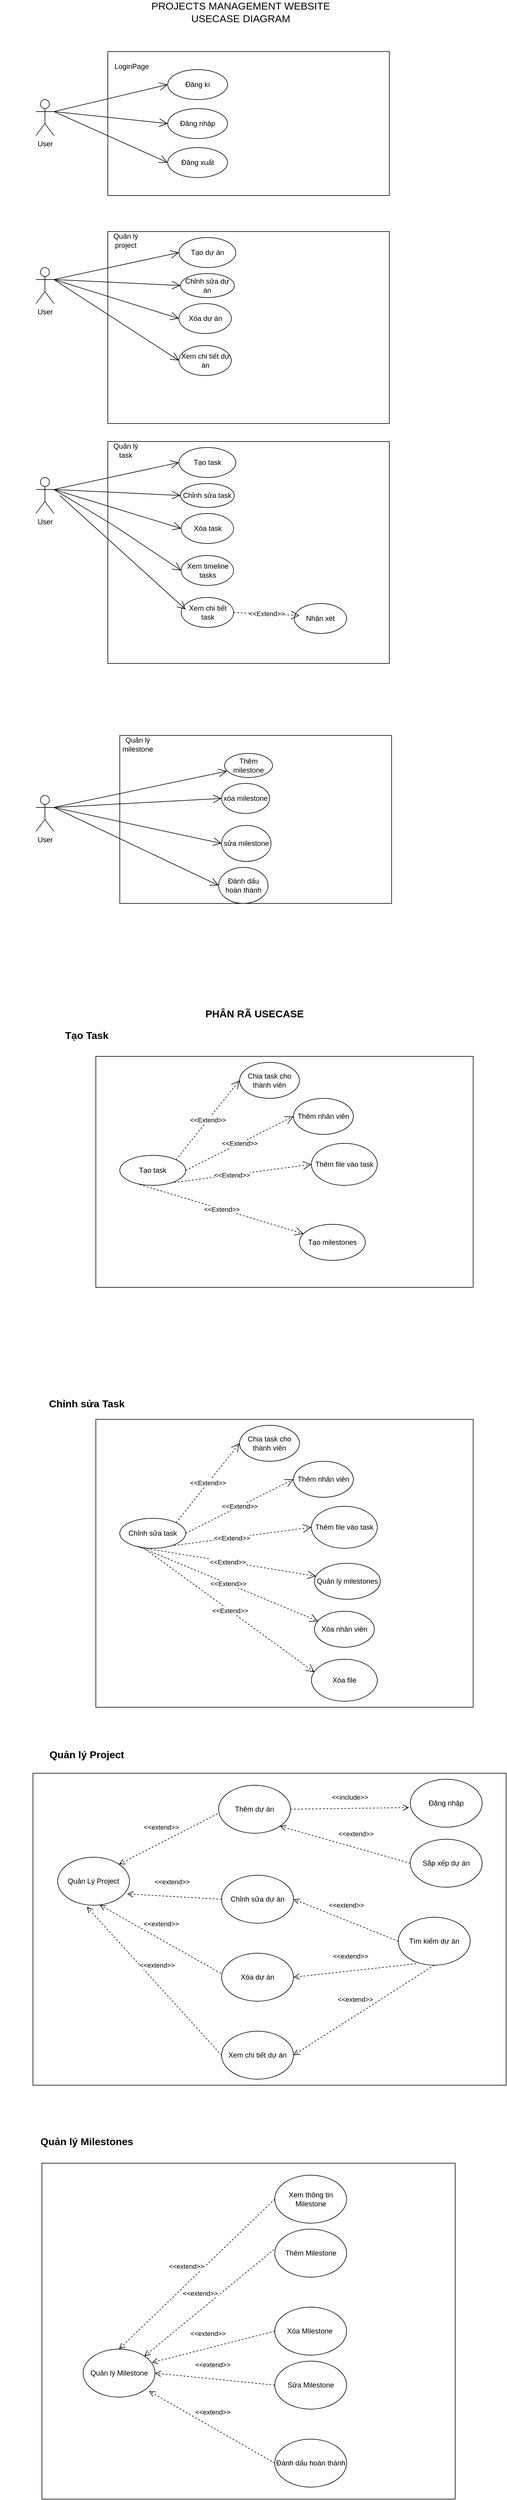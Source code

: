 <mxfile version="20.8.21" type="github">
  <diagram name="Trang-1" id="r42uPq_lxR6HUhc7CNXD">
    <mxGraphModel dx="1194" dy="3111" grid="1" gridSize="10" guides="1" tooltips="1" connect="1" arrows="1" fold="1" page="1" pageScale="1" pageWidth="827" pageHeight="1169" math="0" shadow="0">
      <root>
        <mxCell id="0" />
        <mxCell id="1" parent="0" />
        <mxCell id="wdoDGnzqQ3pz-jxtd77W-91" value="" style="rounded=0;whiteSpace=wrap;html=1;" vertex="1" parent="1">
          <mxGeometry x="90" y="1280" width="690" height="560" as="geometry" />
        </mxCell>
        <mxCell id="3knPD4Hbd1GsSMwaH2PE-27" value="" style="rounded=0;whiteSpace=wrap;html=1;" parent="1" vertex="1">
          <mxGeometry x="180" y="-565" width="630" height="385" as="geometry" />
        </mxCell>
        <mxCell id="3knPD4Hbd1GsSMwaH2PE-23" value="" style="rounded=0;whiteSpace=wrap;html=1;" parent="1" vertex="1">
          <mxGeometry x="200" y="-1940" width="470" height="320" as="geometry" />
        </mxCell>
        <mxCell id="3knPD4Hbd1GsSMwaH2PE-3" value="" style="rounded=0;whiteSpace=wrap;html=1;" parent="1" vertex="1">
          <mxGeometry x="200" y="-2240" width="470" height="240" as="geometry" />
        </mxCell>
        <mxCell id="3knPD4Hbd1GsSMwaH2PE-1" value="User" style="shape=umlActor;verticalLabelPosition=bottom;verticalAlign=top;html=1;outlineConnect=0;" parent="1" vertex="1">
          <mxGeometry x="80" y="-2160" width="30" height="60" as="geometry" />
        </mxCell>
        <mxCell id="3knPD4Hbd1GsSMwaH2PE-2" value="Đăng nhập" style="ellipse;whiteSpace=wrap;html=1;" parent="1" vertex="1">
          <mxGeometry x="300" y="-2145" width="100" height="50" as="geometry" />
        </mxCell>
        <mxCell id="3knPD4Hbd1GsSMwaH2PE-4" value="Đăng xuất" style="ellipse;whiteSpace=wrap;html=1;" parent="1" vertex="1">
          <mxGeometry x="300" y="-2080" width="100" height="50" as="geometry" />
        </mxCell>
        <mxCell id="3knPD4Hbd1GsSMwaH2PE-5" value="Chỉnh sửa dự án" style="ellipse;whiteSpace=wrap;html=1;" parent="1" vertex="1">
          <mxGeometry x="321.25" y="-1870" width="90" height="40" as="geometry" />
        </mxCell>
        <mxCell id="3knPD4Hbd1GsSMwaH2PE-6" value="Đăng kí" style="ellipse;whiteSpace=wrap;html=1;" parent="1" vertex="1">
          <mxGeometry x="300" y="-2210" width="100" height="50" as="geometry" />
        </mxCell>
        <mxCell id="3knPD4Hbd1GsSMwaH2PE-8" value="Tạo dự án" style="ellipse;whiteSpace=wrap;html=1;" parent="1" vertex="1">
          <mxGeometry x="318.75" y="-1930" width="95" height="50" as="geometry" />
        </mxCell>
        <mxCell id="3knPD4Hbd1GsSMwaH2PE-9" value="Xóa dự án" style="ellipse;whiteSpace=wrap;html=1;" parent="1" vertex="1">
          <mxGeometry x="318.75" y="-1820" width="87.5" height="50" as="geometry" />
        </mxCell>
        <mxCell id="3knPD4Hbd1GsSMwaH2PE-10" value="Xem chi tiết dự án" style="ellipse;whiteSpace=wrap;html=1;" parent="1" vertex="1">
          <mxGeometry x="318.75" y="-1750" width="87.5" height="50" as="geometry" />
        </mxCell>
        <mxCell id="3knPD4Hbd1GsSMwaH2PE-12" value="Thêm nhân viên" style="ellipse;whiteSpace=wrap;html=1;" parent="1" vertex="1">
          <mxGeometry x="510" y="-495" width="100" height="60" as="geometry" />
        </mxCell>
        <mxCell id="3knPD4Hbd1GsSMwaH2PE-14" value="Chia task cho thành viên" style="ellipse;whiteSpace=wrap;html=1;" parent="1" vertex="1">
          <mxGeometry x="420" y="-555" width="100" height="60" as="geometry" />
        </mxCell>
        <mxCell id="3knPD4Hbd1GsSMwaH2PE-16" value="Thêm file vào task" style="ellipse;whiteSpace=wrap;html=1;" parent="1" vertex="1">
          <mxGeometry x="540" y="-420" width="110" height="70" as="geometry" />
        </mxCell>
        <mxCell id="3knPD4Hbd1GsSMwaH2PE-22" value="LoginPage" style="text;html=1;strokeColor=none;fillColor=none;align=center;verticalAlign=middle;whiteSpace=wrap;rounded=0;" parent="1" vertex="1">
          <mxGeometry x="210" y="-2230" width="60" height="30" as="geometry" />
        </mxCell>
        <mxCell id="3knPD4Hbd1GsSMwaH2PE-24" value="Quản lý project" style="text;html=1;strokeColor=none;fillColor=none;align=center;verticalAlign=middle;whiteSpace=wrap;rounded=0;" parent="1" vertex="1">
          <mxGeometry x="200" y="-1940" width="60" height="30" as="geometry" />
        </mxCell>
        <mxCell id="3knPD4Hbd1GsSMwaH2PE-26" value="User" style="shape=umlActor;verticalLabelPosition=bottom;verticalAlign=top;html=1;outlineConnect=0;" parent="1" vertex="1">
          <mxGeometry x="80" y="-1880" width="30" height="60" as="geometry" />
        </mxCell>
        <mxCell id="3knPD4Hbd1GsSMwaH2PE-33" value="&amp;lt;&amp;lt;Extend&amp;gt;&amp;gt;" style="endArrow=open;endSize=12;dashed=1;html=1;rounded=0;exitX=1;exitY=0;exitDx=0;exitDy=0;entryX=0;entryY=0.5;entryDx=0;entryDy=0;" parent="1" target="3knPD4Hbd1GsSMwaH2PE-14" edge="1">
          <mxGeometry width="160" relative="1" as="geometry">
            <mxPoint x="313.891" y="-392.678" as="sourcePoint" />
            <mxPoint x="621.25" y="-450.59" as="targetPoint" />
          </mxGeometry>
        </mxCell>
        <mxCell id="3knPD4Hbd1GsSMwaH2PE-37" value="&amp;lt;&amp;lt;Extend&amp;gt;&amp;gt;" style="endArrow=open;endSize=12;dashed=1;html=1;rounded=0;exitX=1;exitY=0.5;exitDx=0;exitDy=0;entryX=0;entryY=0.5;entryDx=0;entryDy=0;" parent="1" target="3knPD4Hbd1GsSMwaH2PE-12" edge="1">
          <mxGeometry width="160" relative="1" as="geometry">
            <mxPoint x="330" y="-375" as="sourcePoint" />
            <mxPoint x="520" y="-455" as="targetPoint" />
          </mxGeometry>
        </mxCell>
        <mxCell id="3knPD4Hbd1GsSMwaH2PE-43" value="&amp;lt;&amp;lt;Extend&amp;gt;&amp;gt;" style="endArrow=open;endSize=12;dashed=1;html=1;rounded=0;entryX=0;entryY=0.5;entryDx=0;entryDy=0;exitX=0.5;exitY=1;exitDx=0;exitDy=0;" parent="1" target="3knPD4Hbd1GsSMwaH2PE-16" edge="1">
          <mxGeometry width="160" relative="1" as="geometry">
            <mxPoint x="275" y="-350" as="sourcePoint" />
            <mxPoint x="536.109" y="-384.749" as="targetPoint" />
          </mxGeometry>
        </mxCell>
        <mxCell id="3knPD4Hbd1GsSMwaH2PE-46" value="Tạo milestones" style="ellipse;whiteSpace=wrap;html=1;" parent="1" vertex="1">
          <mxGeometry x="520" y="-285" width="110" height="60" as="geometry" />
        </mxCell>
        <mxCell id="3knPD4Hbd1GsSMwaH2PE-51" value="&amp;lt;&amp;lt;Extend&amp;gt;&amp;gt;" style="endArrow=open;endSize=12;dashed=1;html=1;rounded=0;exitX=0.303;exitY=0.973;exitDx=0;exitDy=0;exitPerimeter=0;" parent="1" target="3knPD4Hbd1GsSMwaH2PE-46" edge="1">
          <mxGeometry width="160" relative="1" as="geometry">
            <mxPoint x="253.33" y="-351.35" as="sourcePoint" />
            <mxPoint x="590" y="-65" as="targetPoint" />
          </mxGeometry>
        </mxCell>
        <mxCell id="3knPD4Hbd1GsSMwaH2PE-56" value="" style="rounded=0;whiteSpace=wrap;html=1;" parent="1" vertex="1">
          <mxGeometry x="220" y="-1100" width="453.75" height="280" as="geometry" />
        </mxCell>
        <mxCell id="3knPD4Hbd1GsSMwaH2PE-57" value="Quản lý milestone" style="text;html=1;strokeColor=none;fillColor=none;align=center;verticalAlign=middle;whiteSpace=wrap;rounded=0;" parent="1" vertex="1">
          <mxGeometry x="220" y="-1100" width="60" height="30" as="geometry" />
        </mxCell>
        <mxCell id="3knPD4Hbd1GsSMwaH2PE-58" value="Thêm milestone" style="ellipse;whiteSpace=wrap;html=1;" parent="1" vertex="1">
          <mxGeometry x="395" y="-1070" width="80" height="40" as="geometry" />
        </mxCell>
        <mxCell id="3knPD4Hbd1GsSMwaH2PE-59" value="xóa milestone" style="ellipse;whiteSpace=wrap;html=1;" parent="1" vertex="1">
          <mxGeometry x="390" y="-1020" width="80" height="50" as="geometry" />
        </mxCell>
        <mxCell id="3knPD4Hbd1GsSMwaH2PE-60" value="sửa milestone" style="ellipse;whiteSpace=wrap;html=1;" parent="1" vertex="1">
          <mxGeometry x="390" y="-950" width="82.5" height="60" as="geometry" />
        </mxCell>
        <mxCell id="3knPD4Hbd1GsSMwaH2PE-61" value="Đánh dấu hoàn thành" style="ellipse;whiteSpace=wrap;html=1;" parent="1" vertex="1">
          <mxGeometry x="385" y="-880" width="82.5" height="60" as="geometry" />
        </mxCell>
        <mxCell id="3knPD4Hbd1GsSMwaH2PE-62" value="User" style="shape=umlActor;verticalLabelPosition=bottom;verticalAlign=top;html=1;outlineConnect=0;" parent="1" vertex="1">
          <mxGeometry x="80" y="-1000" width="30" height="60" as="geometry" />
        </mxCell>
        <mxCell id="3knPD4Hbd1GsSMwaH2PE-63" value="" style="endArrow=open;endFill=1;endSize=12;html=1;rounded=0;exitX=1;exitY=0.333;exitDx=0;exitDy=0;exitPerimeter=0;entryX=0.049;entryY=0.738;entryDx=0;entryDy=0;entryPerimeter=0;" parent="1" source="3knPD4Hbd1GsSMwaH2PE-62" target="3knPD4Hbd1GsSMwaH2PE-58" edge="1">
          <mxGeometry width="160" relative="1" as="geometry">
            <mxPoint x="340" y="-1140" as="sourcePoint" />
            <mxPoint x="290" y="-1050" as="targetPoint" />
          </mxGeometry>
        </mxCell>
        <mxCell id="3knPD4Hbd1GsSMwaH2PE-64" value="" style="endArrow=open;endFill=1;endSize=12;html=1;rounded=0;exitX=1;exitY=0.333;exitDx=0;exitDy=0;exitPerimeter=0;entryX=0;entryY=0.5;entryDx=0;entryDy=0;" parent="1" source="3knPD4Hbd1GsSMwaH2PE-62" target="3knPD4Hbd1GsSMwaH2PE-59" edge="1">
          <mxGeometry width="160" relative="1" as="geometry">
            <mxPoint x="120" y="-970" as="sourcePoint" />
            <mxPoint x="294" y="-1030" as="targetPoint" />
          </mxGeometry>
        </mxCell>
        <mxCell id="3knPD4Hbd1GsSMwaH2PE-65" value="" style="endArrow=open;endFill=1;endSize=12;html=1;rounded=0;exitX=1;exitY=0.333;exitDx=0;exitDy=0;exitPerimeter=0;entryX=0;entryY=0.5;entryDx=0;entryDy=0;" parent="1" source="3knPD4Hbd1GsSMwaH2PE-62" target="3knPD4Hbd1GsSMwaH2PE-60" edge="1">
          <mxGeometry width="160" relative="1" as="geometry">
            <mxPoint x="130" y="-960" as="sourcePoint" />
            <mxPoint x="304" y="-1020" as="targetPoint" />
          </mxGeometry>
        </mxCell>
        <mxCell id="3knPD4Hbd1GsSMwaH2PE-66" value="" style="endArrow=open;endFill=1;endSize=12;html=1;rounded=0;exitX=1;exitY=0.333;exitDx=0;exitDy=0;exitPerimeter=0;entryX=0;entryY=0.5;entryDx=0;entryDy=0;" parent="1" source="3knPD4Hbd1GsSMwaH2PE-62" target="3knPD4Hbd1GsSMwaH2PE-61" edge="1">
          <mxGeometry width="160" relative="1" as="geometry">
            <mxPoint x="140" y="-950" as="sourcePoint" />
            <mxPoint x="314" y="-1010" as="targetPoint" />
          </mxGeometry>
        </mxCell>
        <mxCell id="3knPD4Hbd1GsSMwaH2PE-68" value="" style="endArrow=open;endFill=1;endSize=12;html=1;rounded=0;entryX=0;entryY=0.5;entryDx=0;entryDy=0;exitX=1;exitY=0.333;exitDx=0;exitDy=0;exitPerimeter=0;" parent="1" source="3knPD4Hbd1GsSMwaH2PE-1" target="3knPD4Hbd1GsSMwaH2PE-6" edge="1">
          <mxGeometry width="160" relative="1" as="geometry">
            <mxPoint x="330" y="-1920" as="sourcePoint" />
            <mxPoint x="490" y="-1920" as="targetPoint" />
          </mxGeometry>
        </mxCell>
        <mxCell id="3knPD4Hbd1GsSMwaH2PE-69" value="" style="endArrow=open;endFill=1;endSize=12;html=1;rounded=0;entryX=0;entryY=0.5;entryDx=0;entryDy=0;exitX=1;exitY=0.333;exitDx=0;exitDy=0;exitPerimeter=0;" parent="1" source="3knPD4Hbd1GsSMwaH2PE-1" target="3knPD4Hbd1GsSMwaH2PE-2" edge="1">
          <mxGeometry width="160" relative="1" as="geometry">
            <mxPoint x="330" y="-1920" as="sourcePoint" />
            <mxPoint x="490" y="-1920" as="targetPoint" />
          </mxGeometry>
        </mxCell>
        <mxCell id="3knPD4Hbd1GsSMwaH2PE-70" value="" style="endArrow=open;endFill=1;endSize=12;html=1;rounded=0;entryX=0;entryY=0.5;entryDx=0;entryDy=0;exitX=1;exitY=0.333;exitDx=0;exitDy=0;exitPerimeter=0;" parent="1" source="3knPD4Hbd1GsSMwaH2PE-1" target="3knPD4Hbd1GsSMwaH2PE-4" edge="1">
          <mxGeometry width="160" relative="1" as="geometry">
            <mxPoint x="120" y="-2130" as="sourcePoint" />
            <mxPoint x="310" y="-2105" as="targetPoint" />
          </mxGeometry>
        </mxCell>
        <mxCell id="3knPD4Hbd1GsSMwaH2PE-71" value="" style="endArrow=open;endFill=1;endSize=12;html=1;rounded=0;exitX=1;exitY=0.333;exitDx=0;exitDy=0;exitPerimeter=0;entryX=0;entryY=0.5;entryDx=0;entryDy=0;" parent="1" source="3knPD4Hbd1GsSMwaH2PE-26" target="3knPD4Hbd1GsSMwaH2PE-8" edge="1">
          <mxGeometry width="160" relative="1" as="geometry">
            <mxPoint x="340" y="-1890" as="sourcePoint" />
            <mxPoint x="500" y="-1890" as="targetPoint" />
          </mxGeometry>
        </mxCell>
        <mxCell id="3knPD4Hbd1GsSMwaH2PE-72" value="" style="endArrow=open;endFill=1;endSize=12;html=1;rounded=0;exitX=1;exitY=0.333;exitDx=0;exitDy=0;exitPerimeter=0;entryX=0;entryY=0.5;entryDx=0;entryDy=0;" parent="1" source="3knPD4Hbd1GsSMwaH2PE-26" target="3knPD4Hbd1GsSMwaH2PE-5" edge="1">
          <mxGeometry width="160" relative="1" as="geometry">
            <mxPoint x="120" y="-1850" as="sourcePoint" />
            <mxPoint x="328" y="-1905" as="targetPoint" />
          </mxGeometry>
        </mxCell>
        <mxCell id="3knPD4Hbd1GsSMwaH2PE-73" value="" style="endArrow=open;endFill=1;endSize=12;html=1;rounded=0;exitX=1;exitY=0.333;exitDx=0;exitDy=0;exitPerimeter=0;entryX=0;entryY=0.5;entryDx=0;entryDy=0;" parent="1" source="3knPD4Hbd1GsSMwaH2PE-26" target="3knPD4Hbd1GsSMwaH2PE-9" edge="1">
          <mxGeometry width="160" relative="1" as="geometry">
            <mxPoint x="130" y="-1840" as="sourcePoint" />
            <mxPoint x="338" y="-1895" as="targetPoint" />
          </mxGeometry>
        </mxCell>
        <mxCell id="3knPD4Hbd1GsSMwaH2PE-74" value="" style="endArrow=open;endFill=1;endSize=12;html=1;rounded=0;exitX=1;exitY=0.333;exitDx=0;exitDy=0;exitPerimeter=0;entryX=0;entryY=0.5;entryDx=0;entryDy=0;" parent="1" source="3knPD4Hbd1GsSMwaH2PE-26" target="3knPD4Hbd1GsSMwaH2PE-10" edge="1">
          <mxGeometry width="160" relative="1" as="geometry">
            <mxPoint x="140" y="-1830" as="sourcePoint" />
            <mxPoint x="348" y="-1885" as="targetPoint" />
          </mxGeometry>
        </mxCell>
        <mxCell id="wdoDGnzqQ3pz-jxtd77W-14" value="Tạo task" style="ellipse;whiteSpace=wrap;html=1;" vertex="1" parent="1">
          <mxGeometry x="220" y="-400" width="110" height="50" as="geometry" />
        </mxCell>
        <mxCell id="wdoDGnzqQ3pz-jxtd77W-23" value="" style="rounded=0;whiteSpace=wrap;html=1;" vertex="1" parent="1">
          <mxGeometry x="200" y="-1590" width="470" height="370" as="geometry" />
        </mxCell>
        <mxCell id="wdoDGnzqQ3pz-jxtd77W-24" value="Chỉnh sửa task" style="ellipse;whiteSpace=wrap;html=1;" vertex="1" parent="1">
          <mxGeometry x="321.25" y="-1520" width="90" height="40" as="geometry" />
        </mxCell>
        <mxCell id="wdoDGnzqQ3pz-jxtd77W-25" value="Tạo task" style="ellipse;whiteSpace=wrap;html=1;" vertex="1" parent="1">
          <mxGeometry x="318.75" y="-1580" width="95" height="50" as="geometry" />
        </mxCell>
        <mxCell id="wdoDGnzqQ3pz-jxtd77W-26" value="Xóa task" style="ellipse;whiteSpace=wrap;html=1;" vertex="1" parent="1">
          <mxGeometry x="322.5" y="-1470" width="87.5" height="50" as="geometry" />
        </mxCell>
        <mxCell id="wdoDGnzqQ3pz-jxtd77W-27" value="Xem timeline tasks" style="ellipse;whiteSpace=wrap;html=1;" vertex="1" parent="1">
          <mxGeometry x="322.5" y="-1400" width="87.5" height="50" as="geometry" />
        </mxCell>
        <mxCell id="wdoDGnzqQ3pz-jxtd77W-28" value="Quản lý task" style="text;html=1;strokeColor=none;fillColor=none;align=center;verticalAlign=middle;whiteSpace=wrap;rounded=0;" vertex="1" parent="1">
          <mxGeometry x="200" y="-1590" width="60" height="30" as="geometry" />
        </mxCell>
        <mxCell id="wdoDGnzqQ3pz-jxtd77W-29" value="User" style="shape=umlActor;verticalLabelPosition=bottom;verticalAlign=top;html=1;outlineConnect=0;" vertex="1" parent="1">
          <mxGeometry x="80" y="-1530" width="30" height="60" as="geometry" />
        </mxCell>
        <mxCell id="wdoDGnzqQ3pz-jxtd77W-30" value="" style="endArrow=open;endFill=1;endSize=12;html=1;rounded=0;exitX=1;exitY=0.333;exitDx=0;exitDy=0;exitPerimeter=0;entryX=0;entryY=0.5;entryDx=0;entryDy=0;" edge="1" parent="1" source="wdoDGnzqQ3pz-jxtd77W-29" target="wdoDGnzqQ3pz-jxtd77W-25">
          <mxGeometry width="160" relative="1" as="geometry">
            <mxPoint x="340" y="-1540" as="sourcePoint" />
            <mxPoint x="500" y="-1540" as="targetPoint" />
          </mxGeometry>
        </mxCell>
        <mxCell id="wdoDGnzqQ3pz-jxtd77W-31" value="" style="endArrow=open;endFill=1;endSize=12;html=1;rounded=0;exitX=1;exitY=0.333;exitDx=0;exitDy=0;exitPerimeter=0;entryX=0;entryY=0.5;entryDx=0;entryDy=0;" edge="1" parent="1" source="wdoDGnzqQ3pz-jxtd77W-29" target="wdoDGnzqQ3pz-jxtd77W-24">
          <mxGeometry width="160" relative="1" as="geometry">
            <mxPoint x="120" y="-1500" as="sourcePoint" />
            <mxPoint x="328" y="-1555" as="targetPoint" />
          </mxGeometry>
        </mxCell>
        <mxCell id="wdoDGnzqQ3pz-jxtd77W-32" value="" style="endArrow=open;endFill=1;endSize=12;html=1;rounded=0;exitX=1;exitY=0.333;exitDx=0;exitDy=0;exitPerimeter=0;entryX=0;entryY=0.5;entryDx=0;entryDy=0;" edge="1" parent="1" source="wdoDGnzqQ3pz-jxtd77W-29" target="wdoDGnzqQ3pz-jxtd77W-26">
          <mxGeometry width="160" relative="1" as="geometry">
            <mxPoint x="130" y="-1490" as="sourcePoint" />
            <mxPoint x="338" y="-1545" as="targetPoint" />
          </mxGeometry>
        </mxCell>
        <mxCell id="wdoDGnzqQ3pz-jxtd77W-33" value="" style="endArrow=open;endFill=1;endSize=12;html=1;rounded=0;exitX=1;exitY=0.333;exitDx=0;exitDy=0;exitPerimeter=0;entryX=0;entryY=0.5;entryDx=0;entryDy=0;" edge="1" parent="1" source="wdoDGnzqQ3pz-jxtd77W-29" target="wdoDGnzqQ3pz-jxtd77W-27">
          <mxGeometry width="160" relative="1" as="geometry">
            <mxPoint x="140" y="-1480" as="sourcePoint" />
            <mxPoint x="348" y="-1535" as="targetPoint" />
            <Array as="points">
              <mxPoint x="210" y="-1450" />
            </Array>
          </mxGeometry>
        </mxCell>
        <mxCell id="wdoDGnzqQ3pz-jxtd77W-34" value="Xem chi tiết task" style="ellipse;whiteSpace=wrap;html=1;" vertex="1" parent="1">
          <mxGeometry x="322.5" y="-1330" width="87.5" height="50" as="geometry" />
        </mxCell>
        <mxCell id="wdoDGnzqQ3pz-jxtd77W-35" value="" style="endArrow=open;endFill=1;endSize=12;html=1;rounded=0;entryX=0.086;entryY=0.4;entryDx=0;entryDy=0;entryPerimeter=0;" edge="1" parent="1" target="wdoDGnzqQ3pz-jxtd77W-34">
          <mxGeometry width="160" relative="1" as="geometry">
            <mxPoint x="120" y="-1500" as="sourcePoint" />
            <mxPoint x="333" y="-1365" as="targetPoint" />
            <Array as="points" />
          </mxGeometry>
        </mxCell>
        <mxCell id="wdoDGnzqQ3pz-jxtd77W-38" value="Nhận xét" style="ellipse;whiteSpace=wrap;html=1;" vertex="1" parent="1">
          <mxGeometry x="511.25" y="-1320" width="87.5" height="50" as="geometry" />
        </mxCell>
        <mxCell id="wdoDGnzqQ3pz-jxtd77W-40" value="&amp;lt;&amp;lt;Extend&amp;gt;&amp;gt;" style="endArrow=open;endSize=12;dashed=1;html=1;rounded=0;exitX=1;exitY=0.5;exitDx=0;exitDy=0;" edge="1" parent="1" source="wdoDGnzqQ3pz-jxtd77W-34">
          <mxGeometry width="160" relative="1" as="geometry">
            <mxPoint x="391.25" y="-1295.5" as="sourcePoint" />
            <mxPoint x="520" y="-1300" as="targetPoint" />
          </mxGeometry>
        </mxCell>
        <mxCell id="wdoDGnzqQ3pz-jxtd77W-43" value="&lt;font style=&quot;font-size: 17px;&quot;&gt;&lt;b&gt;PHÂN RÃ USECASE&lt;/b&gt;&lt;/font&gt;" style="text;html=1;strokeColor=none;fillColor=none;align=center;verticalAlign=middle;whiteSpace=wrap;rounded=0;" vertex="1" parent="1">
          <mxGeometry x="300" y="-650" width="290" height="30" as="geometry" />
        </mxCell>
        <mxCell id="wdoDGnzqQ3pz-jxtd77W-44" value="&lt;font style=&quot;font-size: 17px;&quot;&gt;&lt;b&gt;Tạo Task&lt;/b&gt;&lt;/font&gt;" style="text;html=1;strokeColor=none;fillColor=none;align=center;verticalAlign=middle;whiteSpace=wrap;rounded=0;" vertex="1" parent="1">
          <mxGeometry x="20" y="-614" width="290" height="30" as="geometry" />
        </mxCell>
        <mxCell id="wdoDGnzqQ3pz-jxtd77W-45" value="" style="rounded=0;whiteSpace=wrap;html=1;" vertex="1" parent="1">
          <mxGeometry x="180" y="40" width="630" height="480" as="geometry" />
        </mxCell>
        <mxCell id="wdoDGnzqQ3pz-jxtd77W-46" value="Thêm nhân viên" style="ellipse;whiteSpace=wrap;html=1;" vertex="1" parent="1">
          <mxGeometry x="510" y="110" width="100" height="60" as="geometry" />
        </mxCell>
        <mxCell id="wdoDGnzqQ3pz-jxtd77W-47" value="Chia task cho thành viên" style="ellipse;whiteSpace=wrap;html=1;" vertex="1" parent="1">
          <mxGeometry x="420" y="50" width="100" height="60" as="geometry" />
        </mxCell>
        <mxCell id="wdoDGnzqQ3pz-jxtd77W-48" value="Thêm file vào task" style="ellipse;whiteSpace=wrap;html=1;" vertex="1" parent="1">
          <mxGeometry x="540" y="185" width="110" height="70" as="geometry" />
        </mxCell>
        <mxCell id="wdoDGnzqQ3pz-jxtd77W-49" value="&amp;lt;&amp;lt;Extend&amp;gt;&amp;gt;" style="endArrow=open;endSize=12;dashed=1;html=1;rounded=0;exitX=1;exitY=0;exitDx=0;exitDy=0;entryX=0;entryY=0.5;entryDx=0;entryDy=0;" edge="1" parent="1" target="wdoDGnzqQ3pz-jxtd77W-47">
          <mxGeometry width="160" relative="1" as="geometry">
            <mxPoint x="313.891" y="212.322" as="sourcePoint" />
            <mxPoint x="621.25" y="154.41" as="targetPoint" />
          </mxGeometry>
        </mxCell>
        <mxCell id="wdoDGnzqQ3pz-jxtd77W-50" value="&amp;lt;&amp;lt;Extend&amp;gt;&amp;gt;" style="endArrow=open;endSize=12;dashed=1;html=1;rounded=0;exitX=1;exitY=0.5;exitDx=0;exitDy=0;entryX=0;entryY=0.5;entryDx=0;entryDy=0;" edge="1" parent="1" target="wdoDGnzqQ3pz-jxtd77W-46">
          <mxGeometry width="160" relative="1" as="geometry">
            <mxPoint x="330" y="230" as="sourcePoint" />
            <mxPoint x="520" y="150" as="targetPoint" />
          </mxGeometry>
        </mxCell>
        <mxCell id="wdoDGnzqQ3pz-jxtd77W-51" value="&amp;lt;&amp;lt;Extend&amp;gt;&amp;gt;" style="endArrow=open;endSize=12;dashed=1;html=1;rounded=0;entryX=0;entryY=0.5;entryDx=0;entryDy=0;exitX=0.5;exitY=1;exitDx=0;exitDy=0;" edge="1" parent="1" target="wdoDGnzqQ3pz-jxtd77W-48">
          <mxGeometry width="160" relative="1" as="geometry">
            <mxPoint x="275" y="255" as="sourcePoint" />
            <mxPoint x="536.109" y="220.251" as="targetPoint" />
          </mxGeometry>
        </mxCell>
        <mxCell id="wdoDGnzqQ3pz-jxtd77W-52" value="Quản lý milestones" style="ellipse;whiteSpace=wrap;html=1;" vertex="1" parent="1">
          <mxGeometry x="545" y="280" width="110" height="60" as="geometry" />
        </mxCell>
        <mxCell id="wdoDGnzqQ3pz-jxtd77W-53" value="&amp;lt;&amp;lt;Extend&amp;gt;&amp;gt;" style="endArrow=open;endSize=12;dashed=1;html=1;rounded=0;exitX=0.303;exitY=0.973;exitDx=0;exitDy=0;exitPerimeter=0;" edge="1" parent="1" target="wdoDGnzqQ3pz-jxtd77W-52">
          <mxGeometry width="160" relative="1" as="geometry">
            <mxPoint x="253.33" y="253.65" as="sourcePoint" />
            <mxPoint x="590" y="540" as="targetPoint" />
          </mxGeometry>
        </mxCell>
        <mxCell id="wdoDGnzqQ3pz-jxtd77W-54" value="Chỉnh sửa task" style="ellipse;whiteSpace=wrap;html=1;" vertex="1" parent="1">
          <mxGeometry x="220" y="205" width="110" height="50" as="geometry" />
        </mxCell>
        <mxCell id="wdoDGnzqQ3pz-jxtd77W-56" value="&amp;lt;&amp;lt;Extend&amp;gt;&amp;gt;" style="endArrow=open;endSize=12;dashed=1;html=1;rounded=0;exitX=0.273;exitY=0.93;exitDx=0;exitDy=0;exitPerimeter=0;entryX=0.06;entryY=0.275;entryDx=0;entryDy=0;entryPerimeter=0;" edge="1" parent="1" source="wdoDGnzqQ3pz-jxtd77W-54" target="wdoDGnzqQ3pz-jxtd77W-57">
          <mxGeometry width="160" relative="1" as="geometry">
            <mxPoint x="263.33" y="263.65" as="sourcePoint" />
            <mxPoint x="572" y="312" as="targetPoint" />
          </mxGeometry>
        </mxCell>
        <mxCell id="wdoDGnzqQ3pz-jxtd77W-57" value="Xóa nhân viên" style="ellipse;whiteSpace=wrap;html=1;" vertex="1" parent="1">
          <mxGeometry x="545" y="360" width="100" height="60" as="geometry" />
        </mxCell>
        <mxCell id="wdoDGnzqQ3pz-jxtd77W-59" value="Xóa file" style="ellipse;whiteSpace=wrap;html=1;" vertex="1" parent="1">
          <mxGeometry x="540" y="440" width="110" height="70" as="geometry" />
        </mxCell>
        <mxCell id="wdoDGnzqQ3pz-jxtd77W-60" value="&amp;lt;&amp;lt;Extend&amp;gt;&amp;gt;" style="endArrow=open;endSize=12;dashed=1;html=1;rounded=0;exitX=0.4;exitY=1.05;exitDx=0;exitDy=0;exitPerimeter=0;entryX=0.045;entryY=0.307;entryDx=0;entryDy=0;entryPerimeter=0;" edge="1" parent="1" source="wdoDGnzqQ3pz-jxtd77W-54" target="wdoDGnzqQ3pz-jxtd77W-59">
          <mxGeometry width="160" relative="1" as="geometry">
            <mxPoint x="260" y="262" as="sourcePoint" />
            <mxPoint x="561" y="387" as="targetPoint" />
          </mxGeometry>
        </mxCell>
        <mxCell id="wdoDGnzqQ3pz-jxtd77W-61" value="&lt;font style=&quot;font-size: 17px;&quot;&gt;&lt;b&gt;Chỉnh sửa Task&lt;/b&gt;&lt;/font&gt;" style="text;html=1;strokeColor=none;fillColor=none;align=center;verticalAlign=middle;whiteSpace=wrap;rounded=0;" vertex="1" parent="1">
          <mxGeometry x="20" width="290" height="30" as="geometry" />
        </mxCell>
        <mxCell id="wdoDGnzqQ3pz-jxtd77W-62" value="" style="rounded=0;whiteSpace=wrap;html=1;" vertex="1" parent="1">
          <mxGeometry x="75" y="630" width="790" height="520" as="geometry" />
        </mxCell>
        <mxCell id="wdoDGnzqQ3pz-jxtd77W-63" value="Thêm dự án" style="ellipse;whiteSpace=wrap;html=1;" vertex="1" parent="1">
          <mxGeometry x="385" y="650" width="120" height="80" as="geometry" />
        </mxCell>
        <mxCell id="wdoDGnzqQ3pz-jxtd77W-64" value="Chỉnh sửa dự án" style="ellipse;whiteSpace=wrap;html=1;" vertex="1" parent="1">
          <mxGeometry x="390" y="800" width="120" height="80" as="geometry" />
        </mxCell>
        <mxCell id="wdoDGnzqQ3pz-jxtd77W-65" value="Xóa dự án" style="ellipse;whiteSpace=wrap;html=1;" vertex="1" parent="1">
          <mxGeometry x="390" y="930" width="120" height="80" as="geometry" />
        </mxCell>
        <mxCell id="wdoDGnzqQ3pz-jxtd77W-66" value="Xem chi tiết dự án" style="ellipse;whiteSpace=wrap;html=1;" vertex="1" parent="1">
          <mxGeometry x="390" y="1060" width="120" height="80" as="geometry" />
        </mxCell>
        <mxCell id="wdoDGnzqQ3pz-jxtd77W-67" value="&amp;lt;&amp;lt;include&amp;gt;&amp;gt;" style="html=1;verticalAlign=bottom;endArrow=open;dashed=1;endSize=8;elbow=vertical;rounded=0;exitX=1;exitY=0.5;exitDx=0;exitDy=0;entryX=-0.017;entryY=0.59;entryDx=0;entryDy=0;entryPerimeter=0;" edge="1" parent="1" source="wdoDGnzqQ3pz-jxtd77W-63" target="wdoDGnzqQ3pz-jxtd77W-68">
          <mxGeometry y="10" relative="1" as="geometry">
            <mxPoint x="475" y="810" as="sourcePoint" />
            <mxPoint x="665" y="700" as="targetPoint" />
            <mxPoint as="offset" />
          </mxGeometry>
        </mxCell>
        <mxCell id="wdoDGnzqQ3pz-jxtd77W-68" value="Đăng nhập" style="ellipse;whiteSpace=wrap;html=1;" vertex="1" parent="1">
          <mxGeometry x="705" y="640" width="120" height="80" as="geometry" />
        </mxCell>
        <mxCell id="wdoDGnzqQ3pz-jxtd77W-69" value="Tìm kiếm dự án" style="ellipse;whiteSpace=wrap;html=1;" vertex="1" parent="1">
          <mxGeometry x="685" y="870" width="120" height="80" as="geometry" />
        </mxCell>
        <mxCell id="wdoDGnzqQ3pz-jxtd77W-70" value="&amp;lt;&amp;lt;extend&amp;gt;&amp;gt;" style="html=1;verticalAlign=bottom;endArrow=open;dashed=1;endSize=8;elbow=vertical;rounded=0;exitX=0;exitY=0.5;exitDx=0;exitDy=0;entryX=1;entryY=0.5;entryDx=0;entryDy=0;" edge="1" parent="1" source="wdoDGnzqQ3pz-jxtd77W-69" target="wdoDGnzqQ3pz-jxtd77W-64">
          <mxGeometry x="0.056" y="-15" relative="1" as="geometry">
            <mxPoint x="475" y="810" as="sourcePoint" />
            <mxPoint x="395" y="810" as="targetPoint" />
            <mxPoint as="offset" />
          </mxGeometry>
        </mxCell>
        <mxCell id="wdoDGnzqQ3pz-jxtd77W-71" value="&amp;lt;&amp;lt;extend&amp;gt;&amp;gt;" style="html=1;verticalAlign=bottom;endArrow=open;dashed=1;endSize=8;elbow=vertical;rounded=0;entryX=1;entryY=0.5;entryDx=0;entryDy=0;exitX=0.247;exitY=0.97;exitDx=0;exitDy=0;exitPerimeter=0;" edge="1" parent="1" source="wdoDGnzqQ3pz-jxtd77W-69" target="wdoDGnzqQ3pz-jxtd77W-65">
          <mxGeometry x="0.056" y="-15" relative="1" as="geometry">
            <mxPoint x="655" y="940" as="sourcePoint" />
            <mxPoint x="515" y="880" as="targetPoint" />
            <mxPoint as="offset" />
          </mxGeometry>
        </mxCell>
        <mxCell id="wdoDGnzqQ3pz-jxtd77W-72" value="&amp;lt;&amp;lt;extend&amp;gt;&amp;gt;" style="html=1;verticalAlign=bottom;endArrow=open;dashed=1;endSize=8;elbow=vertical;rounded=0;exitX=0.5;exitY=1;exitDx=0;exitDy=0;entryX=1;entryY=0.5;entryDx=0;entryDy=0;" edge="1" parent="1" source="wdoDGnzqQ3pz-jxtd77W-69" target="wdoDGnzqQ3pz-jxtd77W-66">
          <mxGeometry x="0.056" y="-15" relative="1" as="geometry">
            <mxPoint x="695" y="880" as="sourcePoint" />
            <mxPoint x="525" y="890" as="targetPoint" />
            <mxPoint as="offset" />
          </mxGeometry>
        </mxCell>
        <mxCell id="wdoDGnzqQ3pz-jxtd77W-73" value="Quản Lý Project" style="ellipse;whiteSpace=wrap;html=1;" vertex="1" parent="1">
          <mxGeometry x="116.25" y="770" width="120" height="80" as="geometry" />
        </mxCell>
        <mxCell id="wdoDGnzqQ3pz-jxtd77W-74" value="&amp;lt;&amp;lt;extend&amp;gt;&amp;gt;" style="html=1;verticalAlign=bottom;endArrow=open;dashed=1;endSize=8;elbow=vertical;rounded=0;entryX=0.967;entryY=0.765;entryDx=0;entryDy=0;exitX=0;exitY=0.5;exitDx=0;exitDy=0;entryPerimeter=0;" edge="1" parent="1" source="wdoDGnzqQ3pz-jxtd77W-64" target="wdoDGnzqQ3pz-jxtd77W-73">
          <mxGeometry x="0.056" y="-15" relative="1" as="geometry">
            <mxPoint x="715" y="908" as="sourcePoint" />
            <mxPoint x="515" y="990" as="targetPoint" />
            <mxPoint as="offset" />
          </mxGeometry>
        </mxCell>
        <mxCell id="wdoDGnzqQ3pz-jxtd77W-75" value="&amp;lt;&amp;lt;extend&amp;gt;&amp;gt;" style="html=1;verticalAlign=bottom;endArrow=open;dashed=1;endSize=8;elbow=vertical;rounded=0;entryX=0.587;entryY=0.995;entryDx=0;entryDy=0;exitX=-0.01;exitY=0.42;exitDx=0;exitDy=0;exitPerimeter=0;entryPerimeter=0;" edge="1" parent="1" source="wdoDGnzqQ3pz-jxtd77W-65" target="wdoDGnzqQ3pz-jxtd77W-73">
          <mxGeometry x="0.056" y="-15" relative="1" as="geometry">
            <mxPoint x="725" y="918" as="sourcePoint" />
            <mxPoint x="525" y="1000" as="targetPoint" />
            <mxPoint as="offset" />
          </mxGeometry>
        </mxCell>
        <mxCell id="wdoDGnzqQ3pz-jxtd77W-76" value="&amp;lt;&amp;lt;extend&amp;gt;&amp;gt;" style="html=1;verticalAlign=bottom;endArrow=open;dashed=1;endSize=8;elbow=vertical;rounded=0;entryX=0.407;entryY=1.035;entryDx=0;entryDy=0;exitX=0;exitY=0.5;exitDx=0;exitDy=0;entryPerimeter=0;" edge="1" parent="1" source="wdoDGnzqQ3pz-jxtd77W-66" target="wdoDGnzqQ3pz-jxtd77W-73">
          <mxGeometry x="0.056" y="-15" relative="1" as="geometry">
            <mxPoint x="735" y="928" as="sourcePoint" />
            <mxPoint x="535" y="1010" as="targetPoint" />
            <mxPoint as="offset" />
          </mxGeometry>
        </mxCell>
        <mxCell id="wdoDGnzqQ3pz-jxtd77W-77" value="&amp;lt;&amp;lt;extend&amp;gt;&amp;gt;" style="html=1;verticalAlign=bottom;endArrow=open;dashed=1;endSize=8;elbow=vertical;rounded=0;entryX=1;entryY=0;entryDx=0;entryDy=0;exitX=-0.017;exitY=0.595;exitDx=0;exitDy=0;exitPerimeter=0;" edge="1" parent="1" source="wdoDGnzqQ3pz-jxtd77W-63" target="wdoDGnzqQ3pz-jxtd77W-73">
          <mxGeometry x="0.056" y="-15" relative="1" as="geometry">
            <mxPoint x="745" y="938" as="sourcePoint" />
            <mxPoint x="545" y="1020" as="targetPoint" />
            <mxPoint as="offset" />
          </mxGeometry>
        </mxCell>
        <mxCell id="wdoDGnzqQ3pz-jxtd77W-78" value="&amp;lt;&amp;lt;extend&amp;gt;&amp;gt;" style="html=1;verticalAlign=bottom;endArrow=open;dashed=1;endSize=8;elbow=vertical;rounded=0;entryX=1;entryY=1;entryDx=0;entryDy=0;" edge="1" parent="1" target="wdoDGnzqQ3pz-jxtd77W-63">
          <mxGeometry x="-0.138" y="-14" relative="1" as="geometry">
            <mxPoint x="705" y="780" as="sourcePoint" />
            <mxPoint x="555" y="1030" as="targetPoint" />
            <mxPoint x="-1" as="offset" />
          </mxGeometry>
        </mxCell>
        <mxCell id="wdoDGnzqQ3pz-jxtd77W-79" value="Sắp xếp dự án" style="ellipse;whiteSpace=wrap;html=1;" vertex="1" parent="1">
          <mxGeometry x="705" y="740" width="120" height="80" as="geometry" />
        </mxCell>
        <mxCell id="wdoDGnzqQ3pz-jxtd77W-80" value="Quản lý Milestone" style="ellipse;whiteSpace=wrap;html=1;" vertex="1" parent="1">
          <mxGeometry x="158.75" y="1590" width="120" height="80" as="geometry" />
        </mxCell>
        <mxCell id="wdoDGnzqQ3pz-jxtd77W-81" value="Xóa Milestone&lt;span style=&quot;white-space: pre;&quot;&gt;	&lt;/span&gt;" style="ellipse;whiteSpace=wrap;html=1;" vertex="1" parent="1">
          <mxGeometry x="478.75" y="1520" width="120" height="80" as="geometry" />
        </mxCell>
        <mxCell id="wdoDGnzqQ3pz-jxtd77W-82" value="Sửa Milestone" style="ellipse;whiteSpace=wrap;html=1;" vertex="1" parent="1">
          <mxGeometry x="478.75" y="1610" width="120" height="80" as="geometry" />
        </mxCell>
        <mxCell id="wdoDGnzqQ3pz-jxtd77W-83" value="Đánh dấu hoàn thành" style="ellipse;whiteSpace=wrap;html=1;" vertex="1" parent="1">
          <mxGeometry x="478.75" y="1740" width="120" height="80" as="geometry" />
        </mxCell>
        <mxCell id="wdoDGnzqQ3pz-jxtd77W-84" value="Thêm Milestone" style="ellipse;whiteSpace=wrap;html=1;" vertex="1" parent="1">
          <mxGeometry x="478.75" y="1390" width="120" height="80" as="geometry" />
        </mxCell>
        <mxCell id="wdoDGnzqQ3pz-jxtd77W-85" value="&amp;lt;&amp;lt;extend&amp;gt;&amp;gt;" style="html=1;verticalAlign=bottom;endArrow=open;dashed=1;endSize=8;elbow=vertical;rounded=0;entryX=1;entryY=0;entryDx=0;entryDy=0;exitX=-0.01;exitY=0.425;exitDx=0;exitDy=0;exitPerimeter=0;" edge="1" parent="1" source="wdoDGnzqQ3pz-jxtd77W-84" target="wdoDGnzqQ3pz-jxtd77W-80">
          <mxGeometry x="0.056" y="-15" relative="1" as="geometry">
            <mxPoint x="493.75" y="1250" as="sourcePoint" />
            <mxPoint x="227.75" y="963" as="targetPoint" />
            <mxPoint as="offset" />
          </mxGeometry>
        </mxCell>
        <mxCell id="wdoDGnzqQ3pz-jxtd77W-86" value="&amp;lt;&amp;lt;extend&amp;gt;&amp;gt;" style="html=1;verticalAlign=bottom;endArrow=open;dashed=1;endSize=8;elbow=vertical;rounded=0;entryX=0.957;entryY=0.28;entryDx=0;entryDy=0;entryPerimeter=0;exitX=0;exitY=0.5;exitDx=0;exitDy=0;" edge="1" parent="1" source="wdoDGnzqQ3pz-jxtd77W-81" target="wdoDGnzqQ3pz-jxtd77W-80">
          <mxGeometry x="0.056" y="-15" relative="1" as="geometry">
            <mxPoint x="478.75" y="1530" as="sourcePoint" />
            <mxPoint x="280.75" y="1542" as="targetPoint" />
            <mxPoint as="offset" />
          </mxGeometry>
        </mxCell>
        <mxCell id="wdoDGnzqQ3pz-jxtd77W-87" value="&amp;lt;&amp;lt;extend&amp;gt;&amp;gt;" style="html=1;verticalAlign=bottom;endArrow=open;dashed=1;endSize=8;elbow=vertical;rounded=0;entryX=1;entryY=0.5;entryDx=0;entryDy=0;exitX=0;exitY=0.5;exitDx=0;exitDy=0;" edge="1" parent="1" source="wdoDGnzqQ3pz-jxtd77W-82" target="wdoDGnzqQ3pz-jxtd77W-80">
          <mxGeometry x="0.056" y="-15" relative="1" as="geometry">
            <mxPoint x="497.75" y="1424" as="sourcePoint" />
            <mxPoint x="290.75" y="1552" as="targetPoint" />
            <mxPoint as="offset" />
          </mxGeometry>
        </mxCell>
        <mxCell id="wdoDGnzqQ3pz-jxtd77W-88" value="&amp;lt;&amp;lt;extend&amp;gt;&amp;gt;" style="html=1;verticalAlign=bottom;endArrow=open;dashed=1;endSize=8;elbow=vertical;rounded=0;entryX=0.917;entryY=0.875;entryDx=0;entryDy=0;exitX=0;exitY=0.5;exitDx=0;exitDy=0;entryPerimeter=0;" edge="1" parent="1" source="wdoDGnzqQ3pz-jxtd77W-83" target="wdoDGnzqQ3pz-jxtd77W-80">
          <mxGeometry x="0.056" y="-15" relative="1" as="geometry">
            <mxPoint x="507.75" y="1434" as="sourcePoint" />
            <mxPoint x="300.75" y="1562" as="targetPoint" />
            <mxPoint as="offset" />
          </mxGeometry>
        </mxCell>
        <mxCell id="wdoDGnzqQ3pz-jxtd77W-89" value="Xem thông tin Milestone" style="ellipse;whiteSpace=wrap;html=1;" vertex="1" parent="1">
          <mxGeometry x="478.75" y="1300" width="120" height="80" as="geometry" />
        </mxCell>
        <mxCell id="wdoDGnzqQ3pz-jxtd77W-90" value="&amp;lt;&amp;lt;extend&amp;gt;&amp;gt;" style="html=1;verticalAlign=bottom;endArrow=open;dashed=1;endSize=8;elbow=vertical;rounded=0;entryX=0.5;entryY=0;entryDx=0;entryDy=0;exitX=0;exitY=0.5;exitDx=0;exitDy=0;" edge="1" parent="1" source="wdoDGnzqQ3pz-jxtd77W-89" target="wdoDGnzqQ3pz-jxtd77W-80">
          <mxGeometry x="0.056" y="-15" relative="1" as="geometry">
            <mxPoint x="487.75" y="1414" as="sourcePoint" />
            <mxPoint x="280.75" y="1542" as="targetPoint" />
            <mxPoint as="offset" />
          </mxGeometry>
        </mxCell>
        <mxCell id="wdoDGnzqQ3pz-jxtd77W-92" value="&lt;font style=&quot;font-size: 17px;&quot;&gt;&lt;b&gt;Quản lý Project&lt;/b&gt;&lt;/font&gt;" style="text;html=1;strokeColor=none;fillColor=none;align=center;verticalAlign=middle;whiteSpace=wrap;rounded=0;" vertex="1" parent="1">
          <mxGeometry x="20" y="585" width="290" height="30" as="geometry" />
        </mxCell>
        <mxCell id="wdoDGnzqQ3pz-jxtd77W-93" value="&lt;font style=&quot;font-size: 17px;&quot;&gt;&lt;b&gt;Quản lý Milestones&lt;/b&gt;&lt;/font&gt;" style="text;html=1;strokeColor=none;fillColor=none;align=center;verticalAlign=middle;whiteSpace=wrap;rounded=0;" vertex="1" parent="1">
          <mxGeometry x="20" y="1230" width="290" height="30" as="geometry" />
        </mxCell>
        <mxCell id="wdoDGnzqQ3pz-jxtd77W-94" value="PROJECTS MANAGEMENT WEBSITE USECASE DIAGRAM" style="text;html=1;strokeColor=none;fillColor=none;align=center;verticalAlign=middle;whiteSpace=wrap;rounded=0;fontSize=17;" vertex="1" parent="1">
          <mxGeometry x="234" y="-2320" width="376" height="30" as="geometry" />
        </mxCell>
      </root>
    </mxGraphModel>
  </diagram>
</mxfile>
